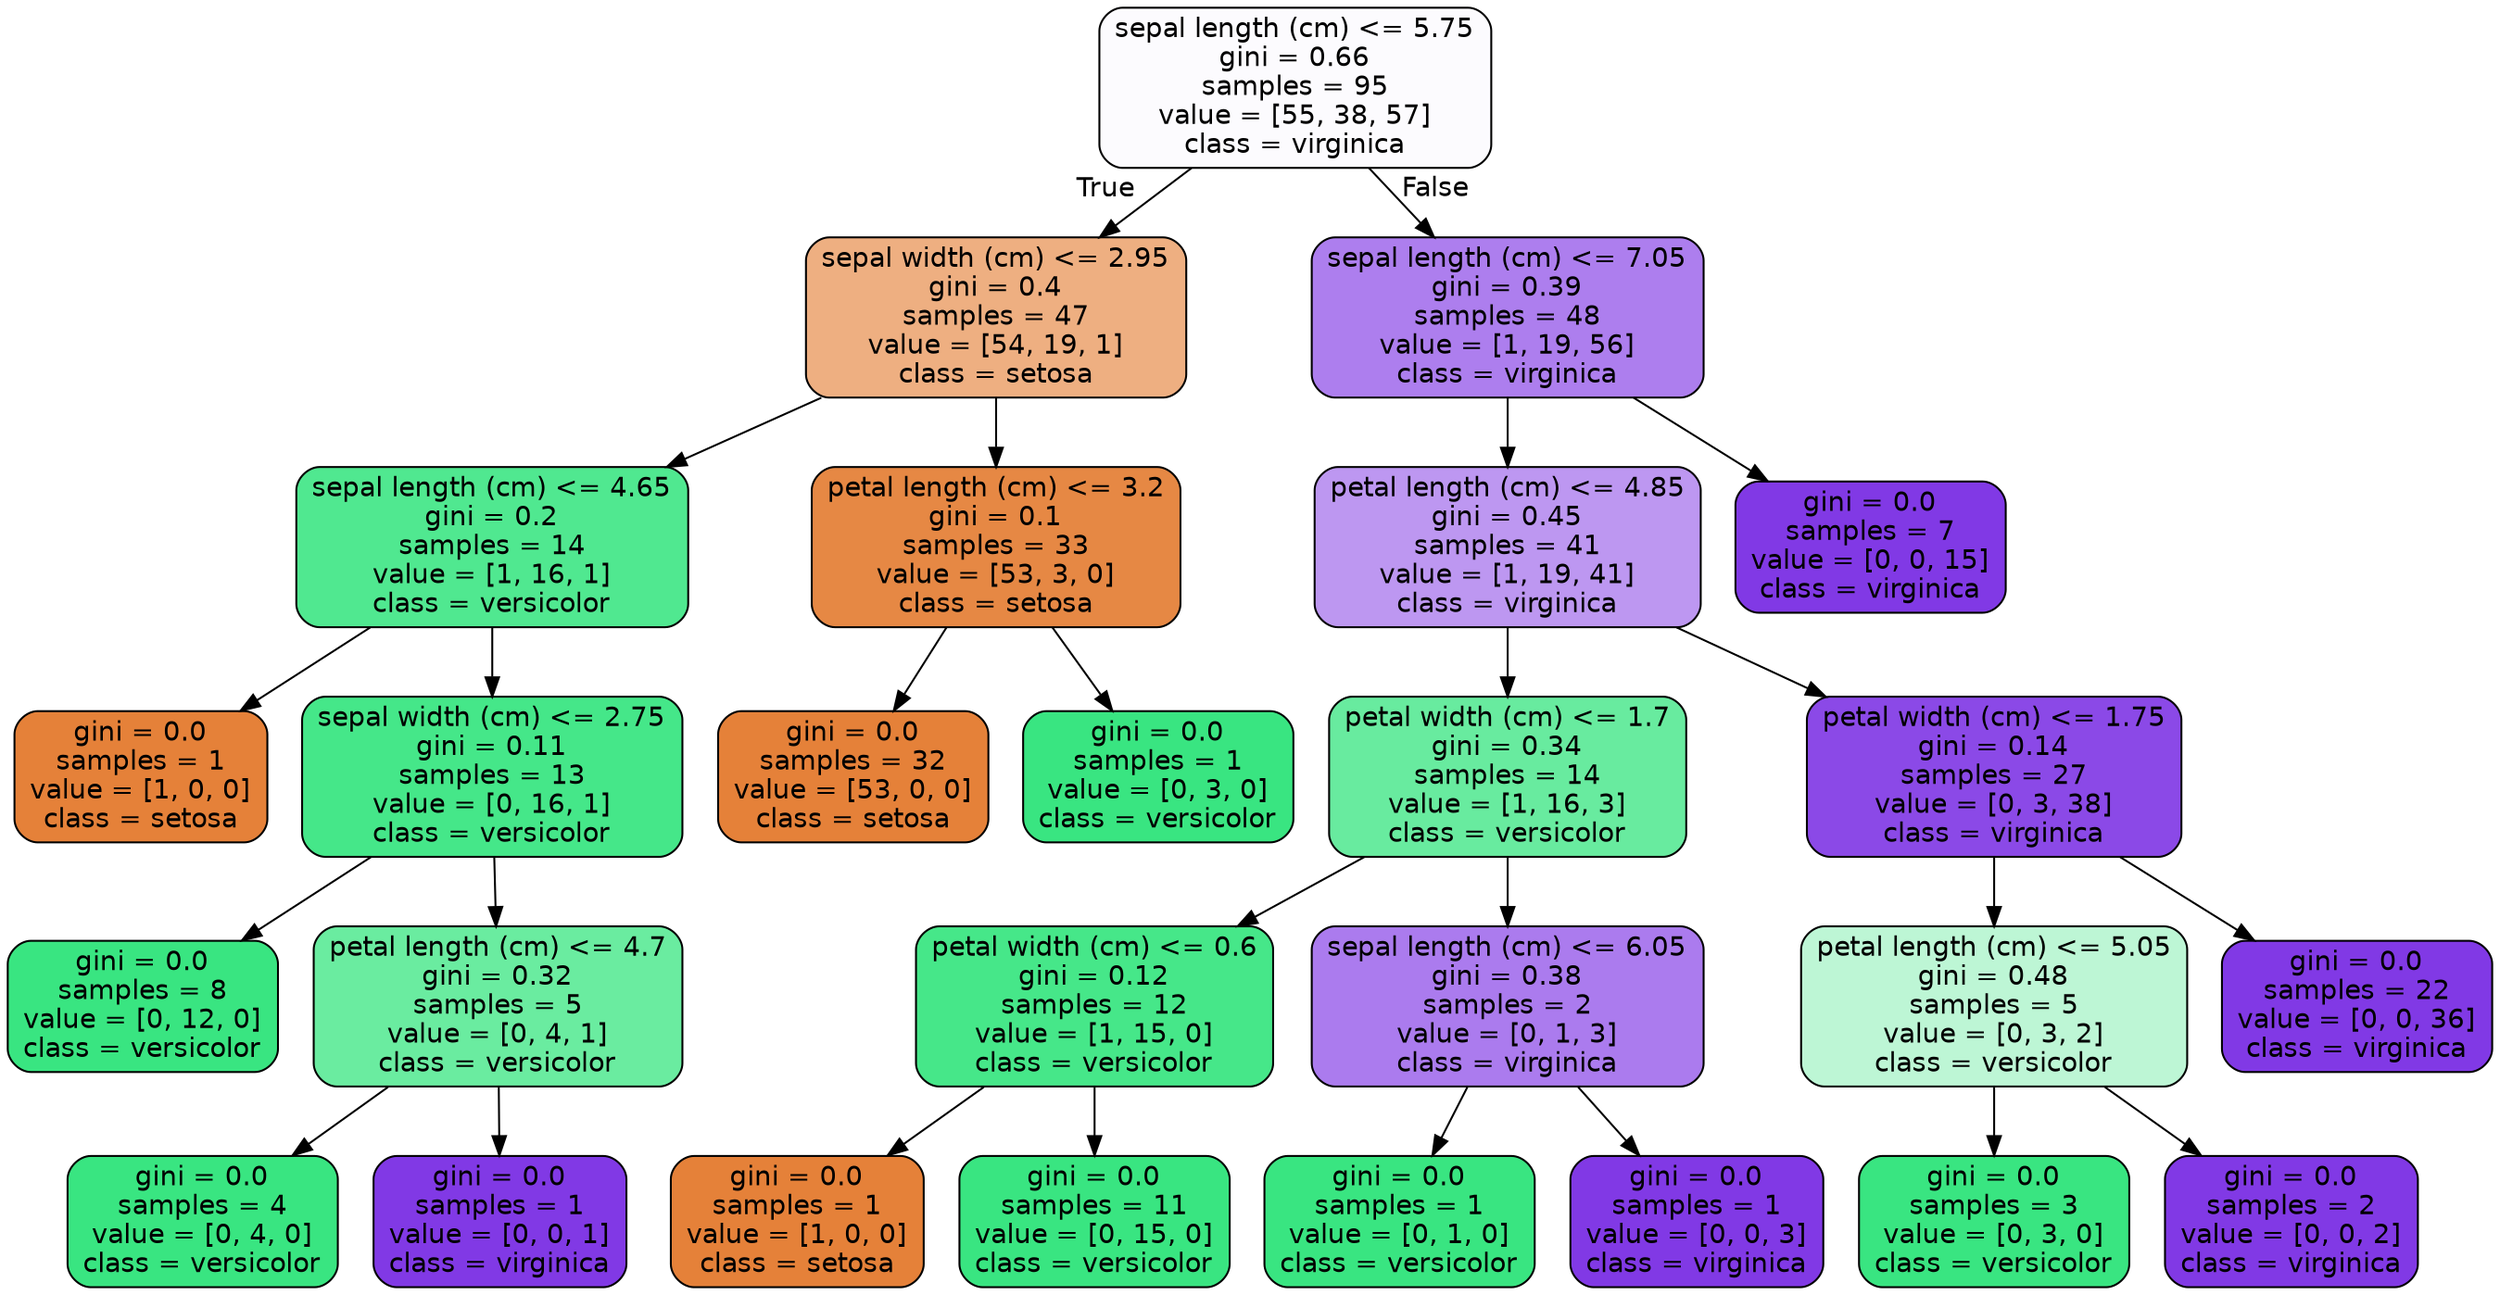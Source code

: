 digraph Tree {
node [shape=box, style="filled, rounded", color="black", fontname="helvetica"] ;
edge [fontname="helvetica"] ;
0 [label="sepal length (cm) <= 5.75\ngini = 0.66\nsamples = 95\nvalue = [55, 38, 57]\nclass = virginica", fillcolor="#fcfbfe"] ;
1 [label="sepal width (cm) <= 2.95\ngini = 0.4\nsamples = 47\nvalue = [54, 19, 1]\nclass = setosa", fillcolor="#eeaf81"] ;
0 -> 1 [labeldistance=2.5, labelangle=45, headlabel="True"] ;
2 [label="sepal length (cm) <= 4.65\ngini = 0.2\nsamples = 14\nvalue = [1, 16, 1]\nclass = versicolor", fillcolor="#50e890"] ;
1 -> 2 ;
3 [label="gini = 0.0\nsamples = 1\nvalue = [1, 0, 0]\nclass = setosa", fillcolor="#e58139"] ;
2 -> 3 ;
4 [label="sepal width (cm) <= 2.75\ngini = 0.11\nsamples = 13\nvalue = [0, 16, 1]\nclass = versicolor", fillcolor="#45e789"] ;
2 -> 4 ;
5 [label="gini = 0.0\nsamples = 8\nvalue = [0, 12, 0]\nclass = versicolor", fillcolor="#39e581"] ;
4 -> 5 ;
6 [label="petal length (cm) <= 4.7\ngini = 0.32\nsamples = 5\nvalue = [0, 4, 1]\nclass = versicolor", fillcolor="#6aeca0"] ;
4 -> 6 ;
7 [label="gini = 0.0\nsamples = 4\nvalue = [0, 4, 0]\nclass = versicolor", fillcolor="#39e581"] ;
6 -> 7 ;
8 [label="gini = 0.0\nsamples = 1\nvalue = [0, 0, 1]\nclass = virginica", fillcolor="#8139e5"] ;
6 -> 8 ;
9 [label="petal length (cm) <= 3.2\ngini = 0.1\nsamples = 33\nvalue = [53, 3, 0]\nclass = setosa", fillcolor="#e68844"] ;
1 -> 9 ;
10 [label="gini = 0.0\nsamples = 32\nvalue = [53, 0, 0]\nclass = setosa", fillcolor="#e58139"] ;
9 -> 10 ;
11 [label="gini = 0.0\nsamples = 1\nvalue = [0, 3, 0]\nclass = versicolor", fillcolor="#39e581"] ;
9 -> 11 ;
12 [label="sepal length (cm) <= 7.05\ngini = 0.39\nsamples = 48\nvalue = [1, 19, 56]\nclass = virginica", fillcolor="#ad7eee"] ;
0 -> 12 [labeldistance=2.5, labelangle=-45, headlabel="False"] ;
13 [label="petal length (cm) <= 4.85\ngini = 0.45\nsamples = 41\nvalue = [1, 19, 41]\nclass = virginica", fillcolor="#bd97f1"] ;
12 -> 13 ;
14 [label="petal width (cm) <= 1.7\ngini = 0.34\nsamples = 14\nvalue = [1, 16, 3]\nclass = versicolor", fillcolor="#68eb9f"] ;
13 -> 14 ;
15 [label="petal width (cm) <= 0.6\ngini = 0.12\nsamples = 12\nvalue = [1, 15, 0]\nclass = versicolor", fillcolor="#46e789"] ;
14 -> 15 ;
16 [label="gini = 0.0\nsamples = 1\nvalue = [1, 0, 0]\nclass = setosa", fillcolor="#e58139"] ;
15 -> 16 ;
17 [label="gini = 0.0\nsamples = 11\nvalue = [0, 15, 0]\nclass = versicolor", fillcolor="#39e581"] ;
15 -> 17 ;
18 [label="sepal length (cm) <= 6.05\ngini = 0.38\nsamples = 2\nvalue = [0, 1, 3]\nclass = virginica", fillcolor="#ab7bee"] ;
14 -> 18 ;
19 [label="gini = 0.0\nsamples = 1\nvalue = [0, 1, 0]\nclass = versicolor", fillcolor="#39e581"] ;
18 -> 19 ;
20 [label="gini = 0.0\nsamples = 1\nvalue = [0, 0, 3]\nclass = virginica", fillcolor="#8139e5"] ;
18 -> 20 ;
21 [label="petal width (cm) <= 1.75\ngini = 0.14\nsamples = 27\nvalue = [0, 3, 38]\nclass = virginica", fillcolor="#8b49e7"] ;
13 -> 21 ;
22 [label="petal length (cm) <= 5.05\ngini = 0.48\nsamples = 5\nvalue = [0, 3, 2]\nclass = versicolor", fillcolor="#bdf6d5"] ;
21 -> 22 ;
23 [label="gini = 0.0\nsamples = 3\nvalue = [0, 3, 0]\nclass = versicolor", fillcolor="#39e581"] ;
22 -> 23 ;
24 [label="gini = 0.0\nsamples = 2\nvalue = [0, 0, 2]\nclass = virginica", fillcolor="#8139e5"] ;
22 -> 24 ;
25 [label="gini = 0.0\nsamples = 22\nvalue = [0, 0, 36]\nclass = virginica", fillcolor="#8139e5"] ;
21 -> 25 ;
26 [label="gini = 0.0\nsamples = 7\nvalue = [0, 0, 15]\nclass = virginica", fillcolor="#8139e5"] ;
12 -> 26 ;
}